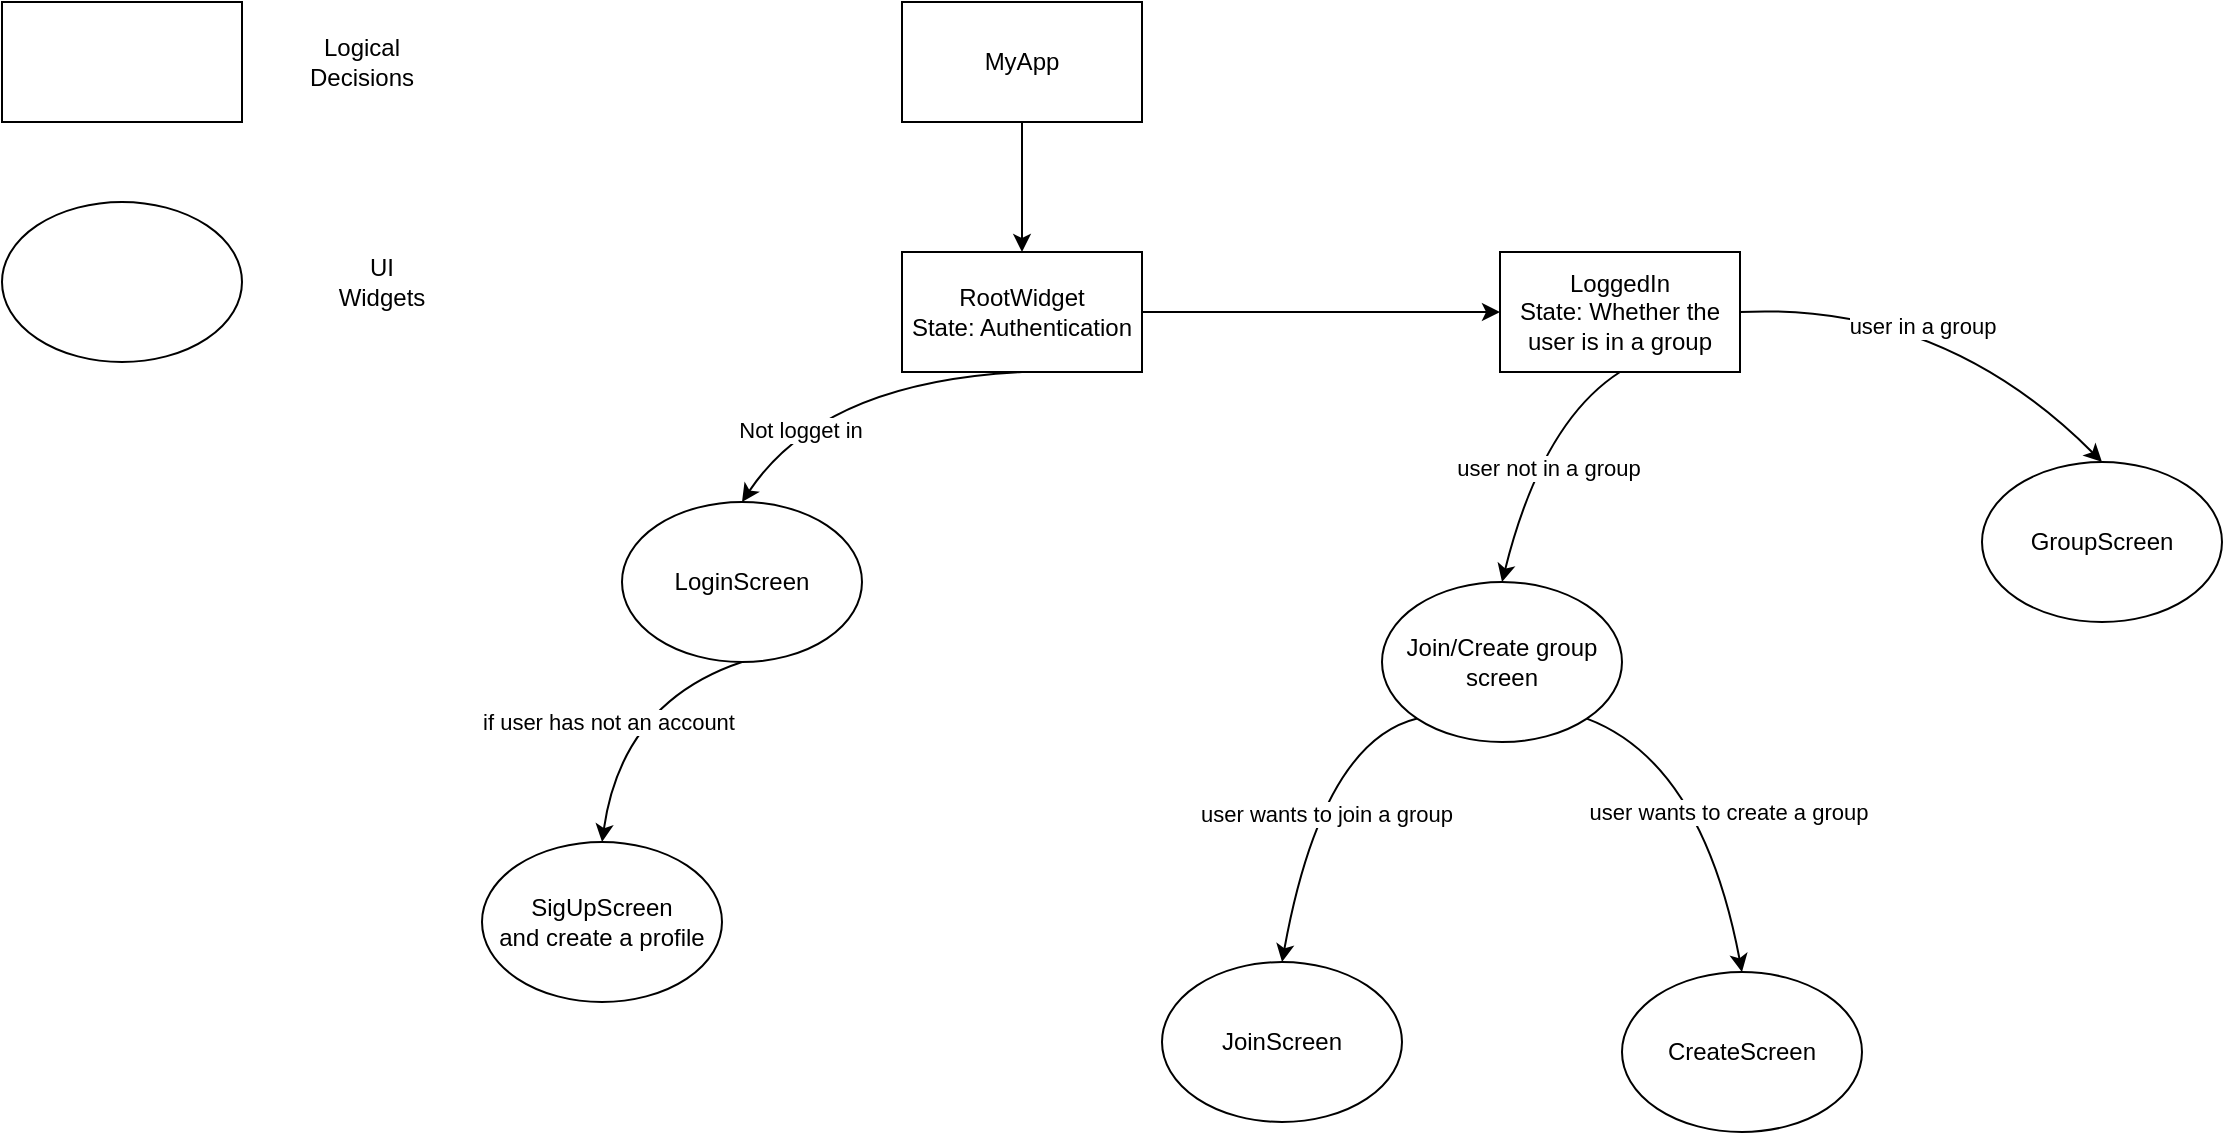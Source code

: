 <mxfile version="21.1.9" type="github">
  <diagram name="Страница 1" id="rTP60t_XRynP9NZLZTd-">
    <mxGraphModel dx="1257" dy="697" grid="1" gridSize="10" guides="1" tooltips="1" connect="1" arrows="1" fold="1" page="1" pageScale="1" pageWidth="827" pageHeight="1169" math="0" shadow="0">
      <root>
        <mxCell id="0" />
        <mxCell id="1" parent="0" />
        <mxCell id="ek-TfXTonzhBqveceZcR-1" value="" style="rounded=0;whiteSpace=wrap;html=1;" vertex="1" parent="1">
          <mxGeometry x="30" y="20" width="120" height="60" as="geometry" />
        </mxCell>
        <mxCell id="ek-TfXTonzhBqveceZcR-2" value="" style="ellipse;whiteSpace=wrap;html=1;" vertex="1" parent="1">
          <mxGeometry x="30" y="120" width="120" height="80" as="geometry" />
        </mxCell>
        <mxCell id="ek-TfXTonzhBqveceZcR-3" value="Logical Decisions" style="text;html=1;strokeColor=none;fillColor=none;align=center;verticalAlign=middle;whiteSpace=wrap;rounded=0;" vertex="1" parent="1">
          <mxGeometry x="180" y="35" width="60" height="30" as="geometry" />
        </mxCell>
        <mxCell id="ek-TfXTonzhBqveceZcR-4" value="UI Widgets" style="text;html=1;strokeColor=none;fillColor=none;align=center;verticalAlign=middle;whiteSpace=wrap;rounded=0;" vertex="1" parent="1">
          <mxGeometry x="190" y="145" width="60" height="30" as="geometry" />
        </mxCell>
        <mxCell id="ek-TfXTonzhBqveceZcR-7" style="edgeStyle=orthogonalEdgeStyle;rounded=0;orthogonalLoop=1;jettySize=auto;html=1;exitX=0.5;exitY=1;exitDx=0;exitDy=0;entryX=0.5;entryY=0;entryDx=0;entryDy=0;" edge="1" parent="1" source="ek-TfXTonzhBqveceZcR-5" target="ek-TfXTonzhBqveceZcR-6">
          <mxGeometry relative="1" as="geometry" />
        </mxCell>
        <mxCell id="ek-TfXTonzhBqveceZcR-5" value="MyApp" style="rounded=0;whiteSpace=wrap;html=1;" vertex="1" parent="1">
          <mxGeometry x="480" y="20" width="120" height="60" as="geometry" />
        </mxCell>
        <mxCell id="ek-TfXTonzhBqveceZcR-22" style="edgeStyle=orthogonalEdgeStyle;rounded=0;orthogonalLoop=1;jettySize=auto;html=1;exitX=1;exitY=0.5;exitDx=0;exitDy=0;entryX=0;entryY=0.5;entryDx=0;entryDy=0;" edge="1" parent="1" source="ek-TfXTonzhBqveceZcR-6" target="ek-TfXTonzhBqveceZcR-15">
          <mxGeometry relative="1" as="geometry" />
        </mxCell>
        <mxCell id="ek-TfXTonzhBqveceZcR-6" value="RootWidget&lt;br&gt;State: Authentication" style="rounded=0;whiteSpace=wrap;html=1;" vertex="1" parent="1">
          <mxGeometry x="480" y="145" width="120" height="60" as="geometry" />
        </mxCell>
        <mxCell id="ek-TfXTonzhBqveceZcR-8" value="LoginScreen" style="ellipse;whiteSpace=wrap;html=1;" vertex="1" parent="1">
          <mxGeometry x="340" y="270" width="120" height="80" as="geometry" />
        </mxCell>
        <mxCell id="ek-TfXTonzhBqveceZcR-9" value="" style="curved=1;endArrow=classic;html=1;rounded=0;exitX=0.5;exitY=1;exitDx=0;exitDy=0;entryX=0.5;entryY=0;entryDx=0;entryDy=0;" edge="1" parent="1" source="ek-TfXTonzhBqveceZcR-6" target="ek-TfXTonzhBqveceZcR-8">
          <mxGeometry width="50" height="50" relative="1" as="geometry">
            <mxPoint x="410" y="250" as="sourcePoint" />
            <mxPoint x="460" y="200" as="targetPoint" />
            <Array as="points">
              <mxPoint x="440" y="210" />
            </Array>
          </mxGeometry>
        </mxCell>
        <mxCell id="ek-TfXTonzhBqveceZcR-10" value="Not logget in" style="edgeLabel;html=1;align=center;verticalAlign=middle;resizable=0;points=[];" vertex="1" connectable="0" parent="ek-TfXTonzhBqveceZcR-9">
          <mxGeometry x="0.461" y="4" relative="1" as="geometry">
            <mxPoint as="offset" />
          </mxGeometry>
        </mxCell>
        <mxCell id="ek-TfXTonzhBqveceZcR-11" value="SigUpScreen&lt;br&gt;and create a profile" style="ellipse;whiteSpace=wrap;html=1;" vertex="1" parent="1">
          <mxGeometry x="270" y="440" width="120" height="80" as="geometry" />
        </mxCell>
        <mxCell id="ek-TfXTonzhBqveceZcR-13" value="" style="curved=1;endArrow=classic;html=1;rounded=0;exitX=0.5;exitY=1;exitDx=0;exitDy=0;entryX=0.5;entryY=0;entryDx=0;entryDy=0;" edge="1" parent="1" source="ek-TfXTonzhBqveceZcR-8" target="ek-TfXTonzhBqveceZcR-11">
          <mxGeometry width="50" height="50" relative="1" as="geometry">
            <mxPoint x="420" y="420" as="sourcePoint" />
            <mxPoint x="470" y="370" as="targetPoint" />
            <Array as="points">
              <mxPoint x="340" y="370" />
            </Array>
          </mxGeometry>
        </mxCell>
        <mxCell id="ek-TfXTonzhBqveceZcR-14" value="if user has not an account" style="edgeLabel;html=1;align=center;verticalAlign=middle;resizable=0;points=[];" vertex="1" connectable="0" parent="ek-TfXTonzhBqveceZcR-13">
          <mxGeometry x="0.095" y="-6" relative="1" as="geometry">
            <mxPoint as="offset" />
          </mxGeometry>
        </mxCell>
        <mxCell id="ek-TfXTonzhBqveceZcR-15" value="LoggedIn&lt;br&gt;State: Whether the user is in a group" style="rounded=0;whiteSpace=wrap;html=1;" vertex="1" parent="1">
          <mxGeometry x="779" y="145" width="120" height="60" as="geometry" />
        </mxCell>
        <mxCell id="ek-TfXTonzhBqveceZcR-16" value="Join/Create group screen" style="ellipse;whiteSpace=wrap;html=1;" vertex="1" parent="1">
          <mxGeometry x="720" y="310" width="120" height="80" as="geometry" />
        </mxCell>
        <mxCell id="ek-TfXTonzhBqveceZcR-17" value="" style="curved=1;endArrow=classic;html=1;rounded=0;exitX=0.5;exitY=1;exitDx=0;exitDy=0;entryX=0.5;entryY=0;entryDx=0;entryDy=0;" edge="1" parent="1" source="ek-TfXTonzhBqveceZcR-15" target="ek-TfXTonzhBqveceZcR-16">
          <mxGeometry width="50" height="50" relative="1" as="geometry">
            <mxPoint x="766" y="295" as="sourcePoint" />
            <mxPoint x="816" y="245" as="targetPoint" />
            <Array as="points">
              <mxPoint x="800" y="230" />
            </Array>
          </mxGeometry>
        </mxCell>
        <mxCell id="ek-TfXTonzhBqveceZcR-27" value="user not in a group" style="edgeLabel;html=1;align=center;verticalAlign=middle;resizable=0;points=[];" vertex="1" connectable="0" parent="ek-TfXTonzhBqveceZcR-17">
          <mxGeometry x="0.046" y="8" relative="1" as="geometry">
            <mxPoint as="offset" />
          </mxGeometry>
        </mxCell>
        <mxCell id="ek-TfXTonzhBqveceZcR-23" value="GroupScreen" style="ellipse;whiteSpace=wrap;html=1;" vertex="1" parent="1">
          <mxGeometry x="1020" y="250" width="120" height="80" as="geometry" />
        </mxCell>
        <mxCell id="ek-TfXTonzhBqveceZcR-24" value="" style="curved=1;endArrow=classic;html=1;rounded=0;exitX=1;exitY=0.5;exitDx=0;exitDy=0;entryX=0.5;entryY=0;entryDx=0;entryDy=0;" edge="1" parent="1" target="ek-TfXTonzhBqveceZcR-23" source="ek-TfXTonzhBqveceZcR-15">
          <mxGeometry width="50" height="50" relative="1" as="geometry">
            <mxPoint x="1119" y="217.5" as="sourcePoint" />
            <mxPoint x="1096" y="257.5" as="targetPoint" />
            <Array as="points">
              <mxPoint x="1000" y="170" />
            </Array>
          </mxGeometry>
        </mxCell>
        <mxCell id="ek-TfXTonzhBqveceZcR-26" value="user in a group" style="edgeLabel;html=1;align=center;verticalAlign=middle;resizable=0;points=[];" vertex="1" connectable="0" parent="ek-TfXTonzhBqveceZcR-24">
          <mxGeometry x="-0.153" y="-11" relative="1" as="geometry">
            <mxPoint as="offset" />
          </mxGeometry>
        </mxCell>
        <mxCell id="ek-TfXTonzhBqveceZcR-28" value="CreateScreen" style="ellipse;whiteSpace=wrap;html=1;" vertex="1" parent="1">
          <mxGeometry x="840" y="505" width="120" height="80" as="geometry" />
        </mxCell>
        <mxCell id="ek-TfXTonzhBqveceZcR-29" value="" style="curved=1;endArrow=classic;html=1;rounded=0;exitX=1;exitY=1;exitDx=0;exitDy=0;entryX=0.5;entryY=0;entryDx=0;entryDy=0;" edge="1" parent="1" target="ek-TfXTonzhBqveceZcR-28" source="ek-TfXTonzhBqveceZcR-16">
          <mxGeometry width="50" height="50" relative="1" as="geometry">
            <mxPoint x="849" y="215" as="sourcePoint" />
            <mxPoint x="826" y="255" as="targetPoint" />
            <Array as="points">
              <mxPoint x="880" y="400" />
            </Array>
          </mxGeometry>
        </mxCell>
        <mxCell id="ek-TfXTonzhBqveceZcR-30" value="user wants to create a group" style="edgeLabel;html=1;align=center;verticalAlign=middle;resizable=0;points=[];" vertex="1" connectable="0" parent="ek-TfXTonzhBqveceZcR-29">
          <mxGeometry x="0.046" y="8" relative="1" as="geometry">
            <mxPoint as="offset" />
          </mxGeometry>
        </mxCell>
        <mxCell id="ek-TfXTonzhBqveceZcR-31" value="JoinScreen" style="ellipse;whiteSpace=wrap;html=1;" vertex="1" parent="1">
          <mxGeometry x="610" y="500" width="120" height="80" as="geometry" />
        </mxCell>
        <mxCell id="ek-TfXTonzhBqveceZcR-32" value="" style="curved=1;endArrow=classic;html=1;rounded=0;exitX=0;exitY=1;exitDx=0;exitDy=0;entryX=0.5;entryY=0;entryDx=0;entryDy=0;" edge="1" parent="1" target="ek-TfXTonzhBqveceZcR-31" source="ek-TfXTonzhBqveceZcR-16">
          <mxGeometry width="50" height="50" relative="1" as="geometry">
            <mxPoint x="689" y="380" as="sourcePoint" />
            <mxPoint x="666" y="420" as="targetPoint" />
            <Array as="points">
              <mxPoint x="690" y="390" />
            </Array>
          </mxGeometry>
        </mxCell>
        <mxCell id="ek-TfXTonzhBqveceZcR-33" value="user wants to join a group" style="edgeLabel;html=1;align=center;verticalAlign=middle;resizable=0;points=[];" vertex="1" connectable="0" parent="ek-TfXTonzhBqveceZcR-32">
          <mxGeometry x="0.046" y="8" relative="1" as="geometry">
            <mxPoint as="offset" />
          </mxGeometry>
        </mxCell>
      </root>
    </mxGraphModel>
  </diagram>
</mxfile>
